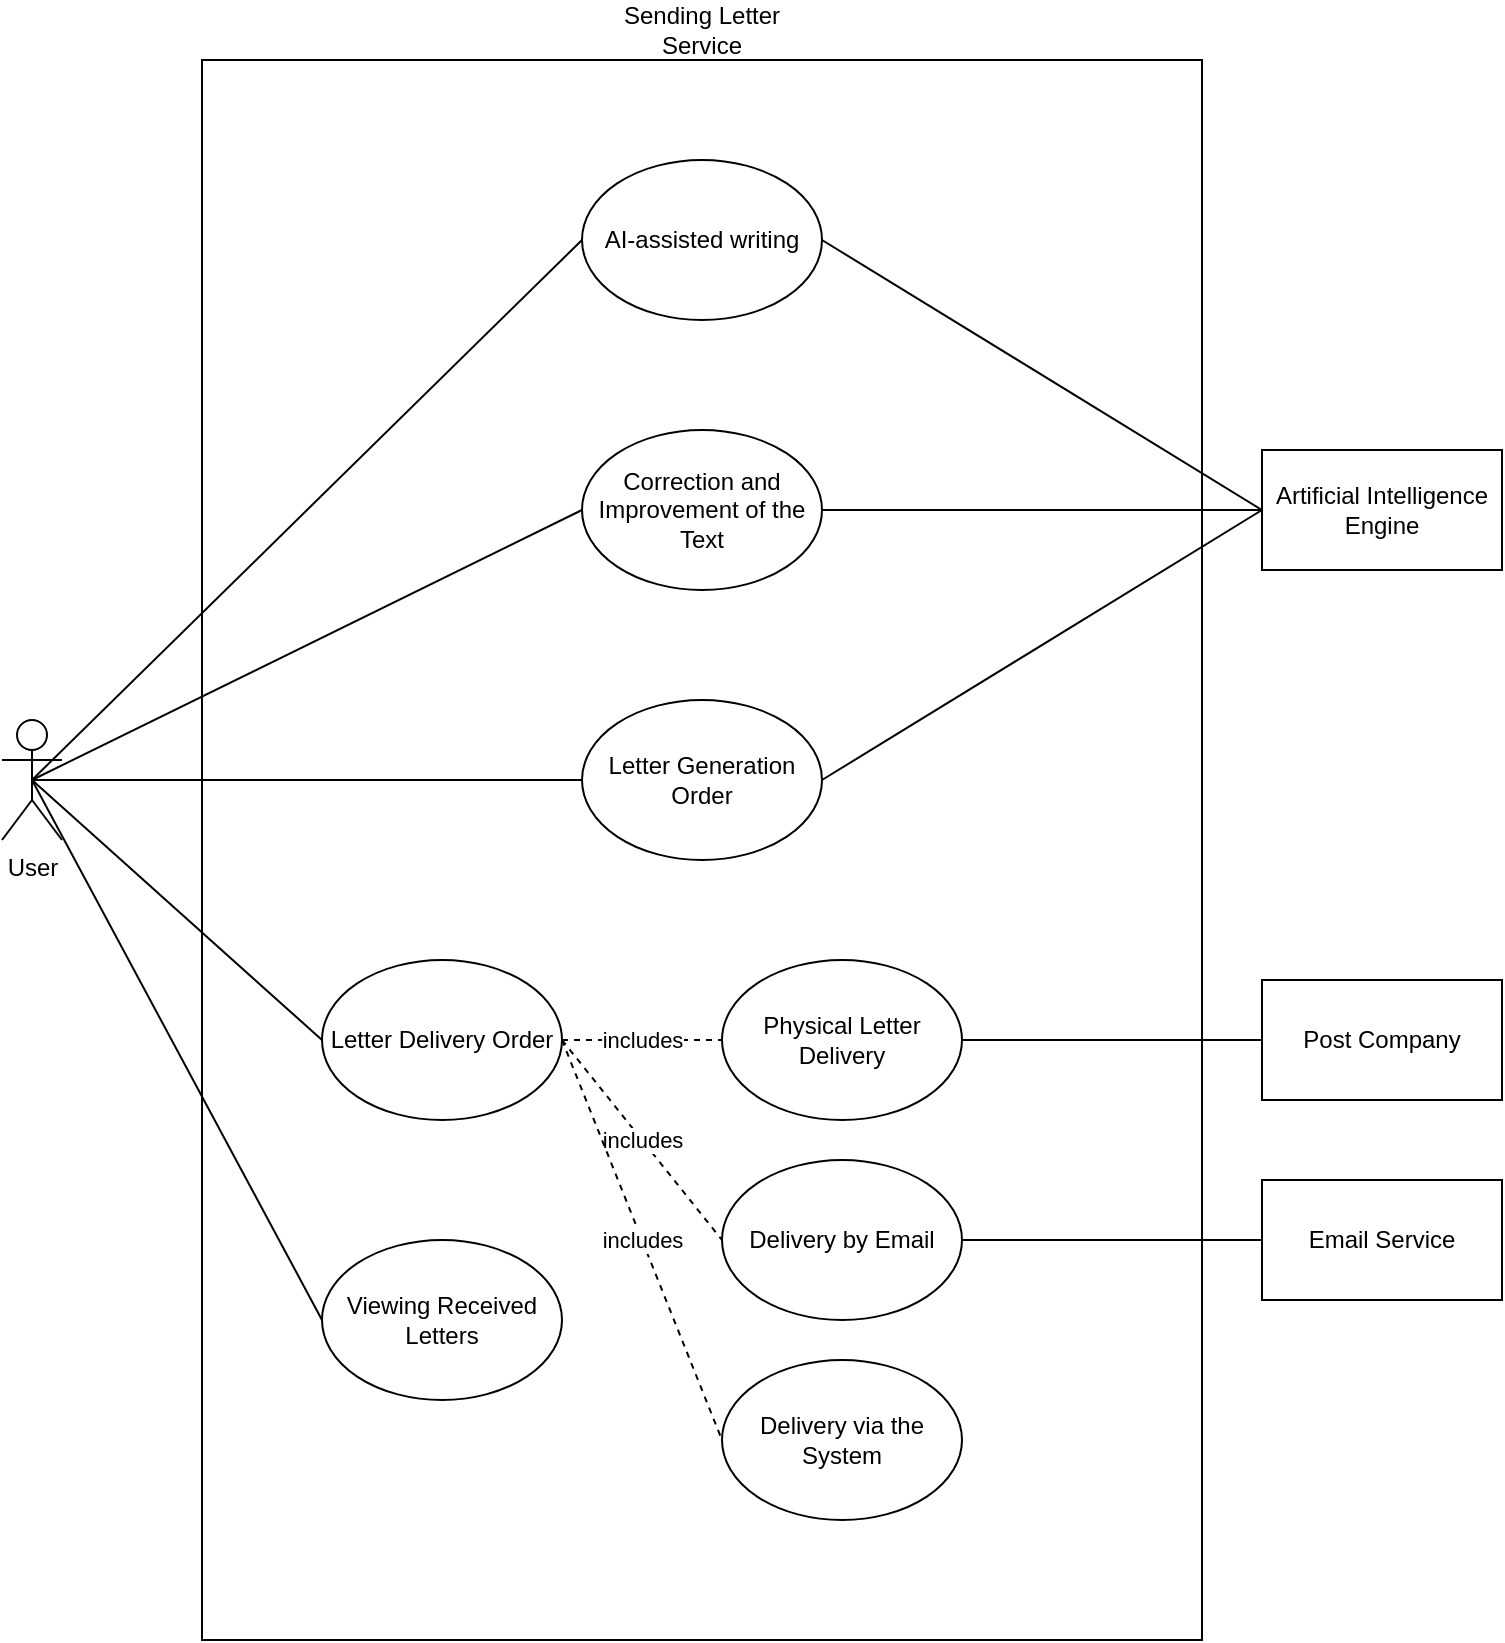 <mxfile version="20.7.4" type="github">
  <diagram id="Gh4KYQRpGS0ShrS6wAJs" name="Page-1">
    <mxGraphModel dx="1434" dy="757" grid="1" gridSize="10" guides="1" tooltips="1" connect="1" arrows="1" fold="1" page="1" pageScale="1" pageWidth="850" pageHeight="1100" math="0" shadow="0">
      <root>
        <mxCell id="0" />
        <mxCell id="1" parent="0" />
        <mxCell id="Uh_hPH-2-CJDBmY7lY9N-1" value="" style="rounded=0;whiteSpace=wrap;html=1;" parent="1" vertex="1">
          <mxGeometry x="150" y="60" width="500" height="790" as="geometry" />
        </mxCell>
        <mxCell id="Uh_hPH-2-CJDBmY7lY9N-2" value="Sending Letter Service" style="text;html=1;strokeColor=none;fillColor=none;align=center;verticalAlign=middle;whiteSpace=wrap;rounded=0;" parent="1" vertex="1">
          <mxGeometry x="350" y="30" width="100" height="30" as="geometry" />
        </mxCell>
        <mxCell id="OAqEaUXjY_Pyxq6nJyNz-2" style="rounded=0;orthogonalLoop=1;jettySize=auto;html=1;entryX=0;entryY=0.5;entryDx=0;entryDy=0;endArrow=none;endFill=0;exitX=0.5;exitY=0.5;exitDx=0;exitDy=0;exitPerimeter=0;" edge="1" parent="1" source="Uh_hPH-2-CJDBmY7lY9N-3" target="OAqEaUXjY_Pyxq6nJyNz-1">
          <mxGeometry relative="1" as="geometry" />
        </mxCell>
        <mxCell id="OAqEaUXjY_Pyxq6nJyNz-7" style="edgeStyle=none;rounded=0;orthogonalLoop=1;jettySize=auto;html=1;exitX=0.5;exitY=0.5;exitDx=0;exitDy=0;exitPerimeter=0;entryX=0;entryY=0.5;entryDx=0;entryDy=0;endArrow=none;endFill=0;" edge="1" parent="1" source="Uh_hPH-2-CJDBmY7lY9N-3" target="OAqEaUXjY_Pyxq6nJyNz-6">
          <mxGeometry relative="1" as="geometry" />
        </mxCell>
        <mxCell id="Uh_hPH-2-CJDBmY7lY9N-3" value="User" style="shape=umlActor;verticalLabelPosition=bottom;verticalAlign=top;html=1;outlineConnect=0;" parent="1" vertex="1">
          <mxGeometry x="50" y="390" width="30" height="60" as="geometry" />
        </mxCell>
        <mxCell id="Uh_hPH-2-CJDBmY7lY9N-4" value="Artificial Intelligence Engine" style="rounded=0;whiteSpace=wrap;html=1;" parent="1" vertex="1">
          <mxGeometry x="680" y="255" width="120" height="60" as="geometry" />
        </mxCell>
        <mxCell id="Uh_hPH-2-CJDBmY7lY9N-5" value="Letter Generation Order" style="ellipse;whiteSpace=wrap;html=1;" parent="1" vertex="1">
          <mxGeometry x="340" y="380" width="120" height="80" as="geometry" />
        </mxCell>
        <mxCell id="Uh_hPH-2-CJDBmY7lY9N-6" value="AI-assisted writing" style="ellipse;whiteSpace=wrap;html=1;" parent="1" vertex="1">
          <mxGeometry x="340" y="110" width="120" height="80" as="geometry" />
        </mxCell>
        <mxCell id="Uh_hPH-2-CJDBmY7lY9N-7" value="Correction and Improvement of the Text" style="ellipse;whiteSpace=wrap;html=1;" parent="1" vertex="1">
          <mxGeometry x="340" y="245" width="120" height="80" as="geometry" />
        </mxCell>
        <mxCell id="Uh_hPH-2-CJDBmY7lY9N-8" value="" style="endArrow=none;html=1;rounded=0;exitX=0.5;exitY=0.5;exitDx=0;exitDy=0;exitPerimeter=0;entryX=0;entryY=0.5;entryDx=0;entryDy=0;" parent="1" source="Uh_hPH-2-CJDBmY7lY9N-3" target="Uh_hPH-2-CJDBmY7lY9N-6" edge="1">
          <mxGeometry width="50" height="50" relative="1" as="geometry">
            <mxPoint x="440" y="250" as="sourcePoint" />
            <mxPoint x="490" y="200" as="targetPoint" />
          </mxGeometry>
        </mxCell>
        <mxCell id="Uh_hPH-2-CJDBmY7lY9N-9" value="" style="endArrow=none;html=1;rounded=0;entryX=0;entryY=0.5;entryDx=0;entryDy=0;exitX=0.5;exitY=0.5;exitDx=0;exitDy=0;exitPerimeter=0;" parent="1" source="Uh_hPH-2-CJDBmY7lY9N-3" target="Uh_hPH-2-CJDBmY7lY9N-7" edge="1">
          <mxGeometry width="50" height="50" relative="1" as="geometry">
            <mxPoint x="440" y="250" as="sourcePoint" />
            <mxPoint x="490" y="200" as="targetPoint" />
          </mxGeometry>
        </mxCell>
        <mxCell id="Uh_hPH-2-CJDBmY7lY9N-10" value="" style="endArrow=none;html=1;rounded=0;entryX=0;entryY=0.5;entryDx=0;entryDy=0;exitX=0.5;exitY=0.5;exitDx=0;exitDy=0;exitPerimeter=0;" parent="1" source="Uh_hPH-2-CJDBmY7lY9N-3" target="Uh_hPH-2-CJDBmY7lY9N-5" edge="1">
          <mxGeometry width="50" height="50" relative="1" as="geometry">
            <mxPoint x="440" y="250" as="sourcePoint" />
            <mxPoint x="490" y="200" as="targetPoint" />
          </mxGeometry>
        </mxCell>
        <mxCell id="Uh_hPH-2-CJDBmY7lY9N-12" value="" style="endArrow=none;html=1;rounded=0;entryX=0;entryY=0.5;entryDx=0;entryDy=0;exitX=1;exitY=0.5;exitDx=0;exitDy=0;" parent="1" source="Uh_hPH-2-CJDBmY7lY9N-6" target="Uh_hPH-2-CJDBmY7lY9N-4" edge="1">
          <mxGeometry width="50" height="50" relative="1" as="geometry">
            <mxPoint x="457.96" y="158" as="sourcePoint" />
            <mxPoint x="690" y="275" as="targetPoint" />
          </mxGeometry>
        </mxCell>
        <mxCell id="Uh_hPH-2-CJDBmY7lY9N-13" value="" style="endArrow=none;html=1;rounded=0;entryX=0;entryY=0.5;entryDx=0;entryDy=0;exitX=1;exitY=0.5;exitDx=0;exitDy=0;" parent="1" source="Uh_hPH-2-CJDBmY7lY9N-7" target="Uh_hPH-2-CJDBmY7lY9N-4" edge="1">
          <mxGeometry width="50" height="50" relative="1" as="geometry">
            <mxPoint x="467.96" y="168" as="sourcePoint" />
            <mxPoint x="700" y="285" as="targetPoint" />
          </mxGeometry>
        </mxCell>
        <mxCell id="Uh_hPH-2-CJDBmY7lY9N-14" value="" style="endArrow=none;html=1;rounded=0;exitX=1;exitY=0.5;exitDx=0;exitDy=0;entryX=0;entryY=0.5;entryDx=0;entryDy=0;" parent="1" source="Uh_hPH-2-CJDBmY7lY9N-5" target="Uh_hPH-2-CJDBmY7lY9N-4" edge="1">
          <mxGeometry width="50" height="50" relative="1" as="geometry">
            <mxPoint x="440" y="250" as="sourcePoint" />
            <mxPoint x="490" y="210" as="targetPoint" />
          </mxGeometry>
        </mxCell>
        <mxCell id="OAqEaUXjY_Pyxq6nJyNz-8" value="includes" style="edgeStyle=none;rounded=0;orthogonalLoop=1;jettySize=auto;html=1;endArrow=none;endFill=0;dashed=1;" edge="1" parent="1" source="OAqEaUXjY_Pyxq6nJyNz-1" target="OAqEaUXjY_Pyxq6nJyNz-3">
          <mxGeometry relative="1" as="geometry" />
        </mxCell>
        <mxCell id="OAqEaUXjY_Pyxq6nJyNz-9" value="includes" style="edgeStyle=none;rounded=0;orthogonalLoop=1;jettySize=auto;html=1;entryX=0;entryY=0.5;entryDx=0;entryDy=0;dashed=1;endArrow=none;endFill=0;exitX=1;exitY=0.5;exitDx=0;exitDy=0;" edge="1" parent="1" source="OAqEaUXjY_Pyxq6nJyNz-1" target="OAqEaUXjY_Pyxq6nJyNz-4">
          <mxGeometry relative="1" as="geometry" />
        </mxCell>
        <mxCell id="OAqEaUXjY_Pyxq6nJyNz-10" value="includes" style="edgeStyle=none;rounded=0;orthogonalLoop=1;jettySize=auto;html=1;entryX=0;entryY=0.5;entryDx=0;entryDy=0;dashed=1;endArrow=none;endFill=0;exitX=1;exitY=0.5;exitDx=0;exitDy=0;" edge="1" parent="1" source="OAqEaUXjY_Pyxq6nJyNz-1" target="OAqEaUXjY_Pyxq6nJyNz-5">
          <mxGeometry relative="1" as="geometry" />
        </mxCell>
        <mxCell id="OAqEaUXjY_Pyxq6nJyNz-1" value="Letter Delivery Order" style="ellipse;whiteSpace=wrap;html=1;" vertex="1" parent="1">
          <mxGeometry x="210" y="510" width="120" height="80" as="geometry" />
        </mxCell>
        <mxCell id="OAqEaUXjY_Pyxq6nJyNz-3" value="Physical Letter Delivery" style="ellipse;whiteSpace=wrap;html=1;" vertex="1" parent="1">
          <mxGeometry x="410" y="510" width="120" height="80" as="geometry" />
        </mxCell>
        <mxCell id="OAqEaUXjY_Pyxq6nJyNz-4" value="Delivery by Email" style="ellipse;whiteSpace=wrap;html=1;" vertex="1" parent="1">
          <mxGeometry x="410" y="610" width="120" height="80" as="geometry" />
        </mxCell>
        <mxCell id="OAqEaUXjY_Pyxq6nJyNz-5" value="Delivery via the System" style="ellipse;whiteSpace=wrap;html=1;" vertex="1" parent="1">
          <mxGeometry x="410" y="710" width="120" height="80" as="geometry" />
        </mxCell>
        <mxCell id="OAqEaUXjY_Pyxq6nJyNz-6" value="Viewing Received Letters" style="ellipse;whiteSpace=wrap;html=1;" vertex="1" parent="1">
          <mxGeometry x="210" y="650" width="120" height="80" as="geometry" />
        </mxCell>
        <mxCell id="OAqEaUXjY_Pyxq6nJyNz-13" style="edgeStyle=none;rounded=0;orthogonalLoop=1;jettySize=auto;html=1;endArrow=none;endFill=0;" edge="1" parent="1" source="OAqEaUXjY_Pyxq6nJyNz-11" target="OAqEaUXjY_Pyxq6nJyNz-3">
          <mxGeometry relative="1" as="geometry" />
        </mxCell>
        <mxCell id="OAqEaUXjY_Pyxq6nJyNz-11" value="Post Company" style="rounded=0;whiteSpace=wrap;html=1;" vertex="1" parent="1">
          <mxGeometry x="680" y="520" width="120" height="60" as="geometry" />
        </mxCell>
        <mxCell id="OAqEaUXjY_Pyxq6nJyNz-14" style="edgeStyle=none;rounded=0;orthogonalLoop=1;jettySize=auto;html=1;entryX=1;entryY=0.5;entryDx=0;entryDy=0;endArrow=none;endFill=0;" edge="1" parent="1" source="OAqEaUXjY_Pyxq6nJyNz-12" target="OAqEaUXjY_Pyxq6nJyNz-4">
          <mxGeometry relative="1" as="geometry" />
        </mxCell>
        <mxCell id="OAqEaUXjY_Pyxq6nJyNz-12" value="Email Service" style="rounded=0;whiteSpace=wrap;html=1;" vertex="1" parent="1">
          <mxGeometry x="680" y="620" width="120" height="60" as="geometry" />
        </mxCell>
      </root>
    </mxGraphModel>
  </diagram>
</mxfile>
